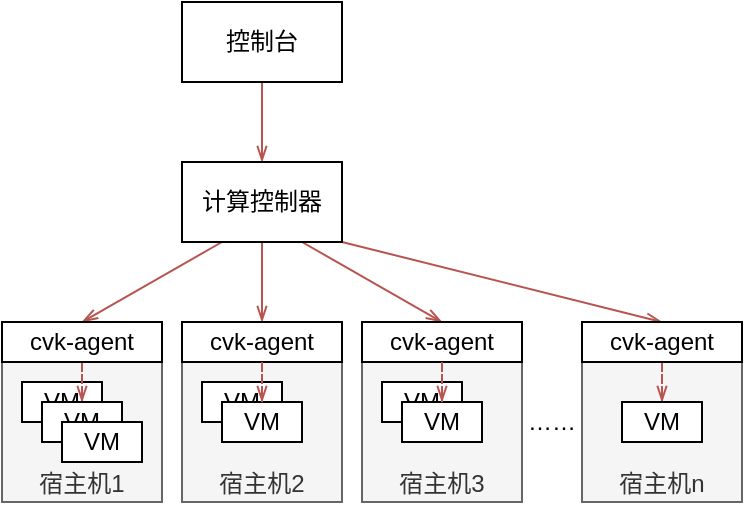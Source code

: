 <mxfile version="22.1.11" type="github">
  <diagram name="第 1 页" id="7HdzbrAO2JuwLUn12Y_D">
    <mxGraphModel dx="506" dy="375" grid="1" gridSize="10" guides="1" tooltips="1" connect="1" arrows="1" fold="1" page="1" pageScale="1" pageWidth="827" pageHeight="1169" math="0" shadow="0">
      <root>
        <mxCell id="0" />
        <mxCell id="1" parent="0" />
        <mxCell id="Pybhcf5Tkc2RzTyl9OEx-3" value="宿主机1" style="rounded=0;whiteSpace=wrap;html=1;verticalAlign=bottom;fillColor=#f5f5f5;fontColor=#333333;strokeColor=#666666;" vertex="1" parent="1">
          <mxGeometry x="70" y="320" width="80" height="90" as="geometry" />
        </mxCell>
        <mxCell id="Pybhcf5Tkc2RzTyl9OEx-26" value="VM" style="rounded=0;whiteSpace=wrap;html=1;" vertex="1" parent="1">
          <mxGeometry x="80" y="350" width="40" height="20" as="geometry" />
        </mxCell>
        <mxCell id="Pybhcf5Tkc2RzTyl9OEx-57" style="edgeStyle=orthogonalEdgeStyle;rounded=0;orthogonalLoop=1;jettySize=auto;html=1;entryX=0.5;entryY=0;entryDx=0;entryDy=0;endArrow=openThin;endFill=0;fillColor=#f8cecc;strokeColor=#b85450;" edge="1" parent="1" source="Pybhcf5Tkc2RzTyl9OEx-1" target="Pybhcf5Tkc2RzTyl9OEx-2">
          <mxGeometry relative="1" as="geometry" />
        </mxCell>
        <mxCell id="Pybhcf5Tkc2RzTyl9OEx-1" value="控制台" style="rounded=0;whiteSpace=wrap;html=1;" vertex="1" parent="1">
          <mxGeometry x="160" y="160" width="80" height="40" as="geometry" />
        </mxCell>
        <mxCell id="Pybhcf5Tkc2RzTyl9OEx-7" style="rounded=0;orthogonalLoop=1;jettySize=auto;html=1;entryX=0.5;entryY=0;entryDx=0;entryDy=0;exitX=0.25;exitY=1;exitDx=0;exitDy=0;endArrow=openThin;endFill=0;fillColor=#f8cecc;strokeColor=#b85450;" edge="1" parent="1" source="Pybhcf5Tkc2RzTyl9OEx-2" target="Pybhcf5Tkc2RzTyl9OEx-3">
          <mxGeometry relative="1" as="geometry" />
        </mxCell>
        <mxCell id="Pybhcf5Tkc2RzTyl9OEx-8" style="rounded=0;orthogonalLoop=1;jettySize=auto;html=1;exitX=0.5;exitY=1;exitDx=0;exitDy=0;endArrow=openThin;endFill=0;fillColor=#f8cecc;strokeColor=#b85450;" edge="1" parent="1" source="Pybhcf5Tkc2RzTyl9OEx-2">
          <mxGeometry relative="1" as="geometry">
            <mxPoint x="200" y="320" as="targetPoint" />
          </mxGeometry>
        </mxCell>
        <mxCell id="Pybhcf5Tkc2RzTyl9OEx-9" style="rounded=0;orthogonalLoop=1;jettySize=auto;html=1;entryX=0.5;entryY=0;entryDx=0;entryDy=0;exitX=0.75;exitY=1;exitDx=0;exitDy=0;endArrow=openThin;endFill=0;fillColor=#f8cecc;strokeColor=#b85450;" edge="1" parent="1" source="Pybhcf5Tkc2RzTyl9OEx-2" target="Pybhcf5Tkc2RzTyl9OEx-5">
          <mxGeometry relative="1" as="geometry" />
        </mxCell>
        <mxCell id="Pybhcf5Tkc2RzTyl9OEx-10" style="rounded=0;orthogonalLoop=1;jettySize=auto;html=1;entryX=0.5;entryY=0;entryDx=0;entryDy=0;exitX=1;exitY=1;exitDx=0;exitDy=0;endArrow=openThin;endFill=0;fillColor=#f8cecc;strokeColor=#b85450;" edge="1" parent="1" source="Pybhcf5Tkc2RzTyl9OEx-2" target="Pybhcf5Tkc2RzTyl9OEx-6">
          <mxGeometry relative="1" as="geometry" />
        </mxCell>
        <mxCell id="Pybhcf5Tkc2RzTyl9OEx-2" value="计算控制器" style="rounded=0;whiteSpace=wrap;html=1;" vertex="1" parent="1">
          <mxGeometry x="160" y="240" width="80" height="40" as="geometry" />
        </mxCell>
        <mxCell id="Pybhcf5Tkc2RzTyl9OEx-4" value="宿主机2" style="rounded=0;whiteSpace=wrap;html=1;verticalAlign=bottom;fillColor=#f5f5f5;fontColor=#333333;strokeColor=#666666;" vertex="1" parent="1">
          <mxGeometry x="160" y="320" width="80" height="90" as="geometry" />
        </mxCell>
        <mxCell id="Pybhcf5Tkc2RzTyl9OEx-5" value="宿主机3" style="rounded=0;whiteSpace=wrap;html=1;verticalAlign=bottom;fillColor=#f5f5f5;fontColor=#333333;strokeColor=#666666;" vertex="1" parent="1">
          <mxGeometry x="250" y="320" width="80" height="90" as="geometry" />
        </mxCell>
        <mxCell id="Pybhcf5Tkc2RzTyl9OEx-6" value="宿主机n" style="rounded=0;whiteSpace=wrap;html=1;verticalAlign=bottom;fillColor=#f5f5f5;fontColor=#333333;strokeColor=#666666;" vertex="1" parent="1">
          <mxGeometry x="360" y="320" width="80" height="90" as="geometry" />
        </mxCell>
        <mxCell id="Pybhcf5Tkc2RzTyl9OEx-52" style="edgeStyle=orthogonalEdgeStyle;rounded=0;orthogonalLoop=1;jettySize=auto;html=1;entryX=0.5;entryY=0;entryDx=0;entryDy=0;endArrow=openThin;endFill=0;dashed=1;fillColor=#f8cecc;strokeColor=#b85450;" edge="1" parent="1" source="Pybhcf5Tkc2RzTyl9OEx-11" target="Pybhcf5Tkc2RzTyl9OEx-36">
          <mxGeometry relative="1" as="geometry" />
        </mxCell>
        <mxCell id="Pybhcf5Tkc2RzTyl9OEx-11" value="cvk-agent" style="rounded=0;whiteSpace=wrap;html=1;" vertex="1" parent="1">
          <mxGeometry x="70" y="320" width="80" height="20" as="geometry" />
        </mxCell>
        <mxCell id="Pybhcf5Tkc2RzTyl9OEx-12" value="cvk-agent" style="rounded=0;whiteSpace=wrap;html=1;" vertex="1" parent="1">
          <mxGeometry x="160" y="320" width="80" height="20" as="geometry" />
        </mxCell>
        <mxCell id="Pybhcf5Tkc2RzTyl9OEx-13" value="cvk-agent" style="rounded=0;whiteSpace=wrap;html=1;" vertex="1" parent="1">
          <mxGeometry x="250" y="320" width="80" height="20" as="geometry" />
        </mxCell>
        <mxCell id="Pybhcf5Tkc2RzTyl9OEx-55" style="edgeStyle=orthogonalEdgeStyle;rounded=0;orthogonalLoop=1;jettySize=auto;html=1;entryX=0.5;entryY=0;entryDx=0;entryDy=0;endArrow=openThin;endFill=0;dashed=1;fillColor=#f8cecc;strokeColor=#b85450;" edge="1" parent="1" source="Pybhcf5Tkc2RzTyl9OEx-14" target="Pybhcf5Tkc2RzTyl9OEx-47">
          <mxGeometry relative="1" as="geometry" />
        </mxCell>
        <mxCell id="Pybhcf5Tkc2RzTyl9OEx-14" value="cvk-agent" style="rounded=0;whiteSpace=wrap;html=1;" vertex="1" parent="1">
          <mxGeometry x="360" y="320" width="80" height="20" as="geometry" />
        </mxCell>
        <mxCell id="Pybhcf5Tkc2RzTyl9OEx-35" value="VM" style="rounded=0;whiteSpace=wrap;html=1;" vertex="1" parent="1">
          <mxGeometry x="90" y="360" width="30" height="20" as="geometry" />
        </mxCell>
        <mxCell id="Pybhcf5Tkc2RzTyl9OEx-36" value="VM" style="rounded=0;whiteSpace=wrap;html=1;" vertex="1" parent="1">
          <mxGeometry x="90" y="360" width="40" height="20" as="geometry" />
        </mxCell>
        <mxCell id="Pybhcf5Tkc2RzTyl9OEx-37" value="VM" style="rounded=0;whiteSpace=wrap;html=1;" vertex="1" parent="1">
          <mxGeometry x="100" y="370" width="40" height="20" as="geometry" />
        </mxCell>
        <mxCell id="Pybhcf5Tkc2RzTyl9OEx-38" value="VM" style="rounded=0;whiteSpace=wrap;html=1;" vertex="1" parent="1">
          <mxGeometry x="170" y="350" width="40" height="20" as="geometry" />
        </mxCell>
        <mxCell id="Pybhcf5Tkc2RzTyl9OEx-39" value="VM" style="rounded=0;whiteSpace=wrap;html=1;" vertex="1" parent="1">
          <mxGeometry x="180" y="360" width="40" height="20" as="geometry" />
        </mxCell>
        <mxCell id="Pybhcf5Tkc2RzTyl9OEx-44" value="VM" style="rounded=0;whiteSpace=wrap;html=1;" vertex="1" parent="1">
          <mxGeometry x="260" y="350" width="40" height="20" as="geometry" />
        </mxCell>
        <mxCell id="Pybhcf5Tkc2RzTyl9OEx-47" value="VM" style="rounded=0;whiteSpace=wrap;html=1;" vertex="1" parent="1">
          <mxGeometry x="380" y="360" width="40" height="20" as="geometry" />
        </mxCell>
        <mxCell id="Pybhcf5Tkc2RzTyl9OEx-50" value="VM" style="rounded=0;whiteSpace=wrap;html=1;" vertex="1" parent="1">
          <mxGeometry x="270" y="360" width="40" height="20" as="geometry" />
        </mxCell>
        <mxCell id="Pybhcf5Tkc2RzTyl9OEx-53" style="edgeStyle=orthogonalEdgeStyle;rounded=0;orthogonalLoop=1;jettySize=auto;html=1;entryX=0.5;entryY=0;entryDx=0;entryDy=0;endArrow=openThin;endFill=0;dashed=1;fillColor=#f8cecc;strokeColor=#b85450;" edge="1" parent="1" source="Pybhcf5Tkc2RzTyl9OEx-12" target="Pybhcf5Tkc2RzTyl9OEx-39">
          <mxGeometry relative="1" as="geometry" />
        </mxCell>
        <mxCell id="Pybhcf5Tkc2RzTyl9OEx-54" style="edgeStyle=orthogonalEdgeStyle;rounded=0;orthogonalLoop=1;jettySize=auto;html=1;entryX=0.5;entryY=0;entryDx=0;entryDy=0;endArrow=openThin;endFill=0;dashed=1;fillColor=#f8cecc;strokeColor=#b85450;" edge="1" parent="1" source="Pybhcf5Tkc2RzTyl9OEx-13" target="Pybhcf5Tkc2RzTyl9OEx-50">
          <mxGeometry relative="1" as="geometry" />
        </mxCell>
        <mxCell id="Pybhcf5Tkc2RzTyl9OEx-56" value="……" style="text;html=1;strokeColor=none;fillColor=none;align=center;verticalAlign=middle;whiteSpace=wrap;rounded=0;" vertex="1" parent="1">
          <mxGeometry x="310" y="355" width="70" height="30" as="geometry" />
        </mxCell>
      </root>
    </mxGraphModel>
  </diagram>
</mxfile>
